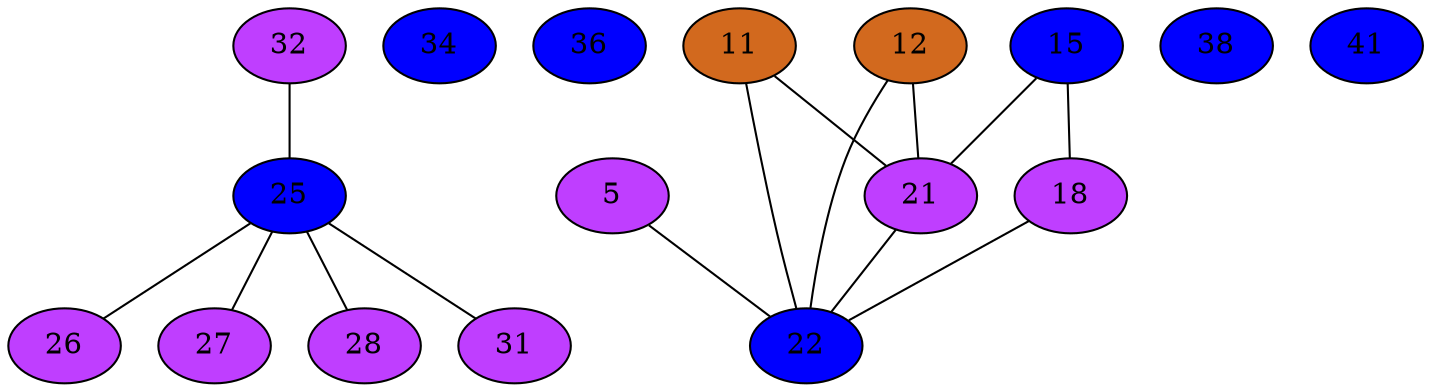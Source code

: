 strict graph {
32[label="32" style=filled fillcolor="darkorchid1"];
32 -- 25
34[label="34" style=filled fillcolor="blue1"];
36[label="36" style=filled fillcolor="blue1"];
5[label="5" style=filled fillcolor="darkorchid1"];
5 -- 22
38[label="38" style=filled fillcolor="blue1"];
41[label="41" style=filled fillcolor="blue1"];
11[label="11" style=filled fillcolor="chocolate"];
11 -- 21
11 -- 22
12[label="12" style=filled fillcolor="chocolate"];
12 -- 21
12 -- 22
15[label="15" style=filled fillcolor="blue1"];
15 -- 18
15 -- 21
18[label="18" style=filled fillcolor="darkorchid1"];
18 -- 22
18 -- 15
21[label="21" style=filled fillcolor="darkorchid1"];
21 -- 22
21 -- 11
21 -- 12
21 -- 15
22[label="22" style=filled fillcolor="blue1"];
22 -- 18
22 -- 21
22 -- 5
22 -- 11
22 -- 12
25[label="25" style=filled fillcolor="blue1"];
25 -- 32
25 -- 26
25 -- 27
25 -- 28
25 -- 31
26[label="26" style=filled fillcolor="darkorchid1"];
26 -- 25
27[label="27" style=filled fillcolor="darkorchid1"];
27 -- 25
28[label="28" style=filled fillcolor="darkorchid1"];
28 -- 25
31[label="31" style=filled fillcolor="darkorchid1"];
31 -- 25
}